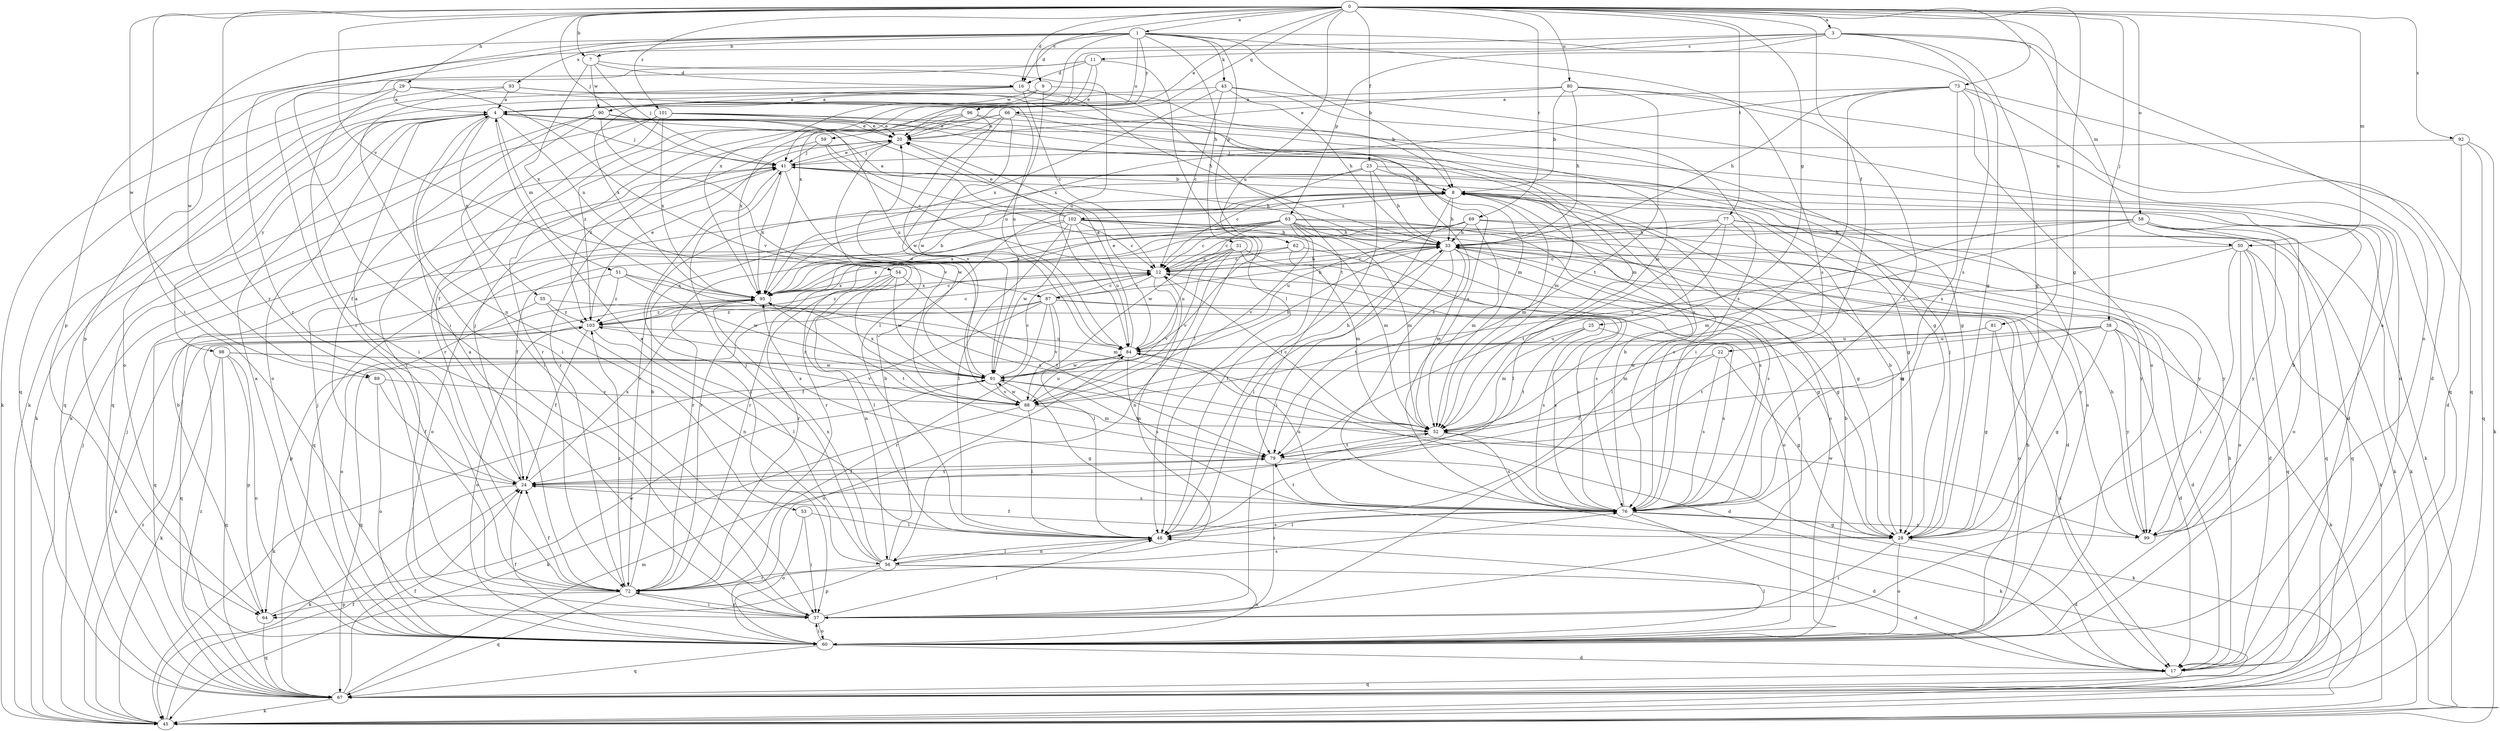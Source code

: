 strict digraph  {
0;
1;
3;
4;
7;
8;
9;
11;
12;
16;
17;
20;
22;
23;
24;
25;
28;
29;
31;
33;
37;
38;
41;
43;
45;
48;
50;
51;
52;
53;
54;
55;
56;
58;
59;
60;
62;
63;
64;
66;
67;
69;
72;
73;
76;
77;
79;
80;
81;
84;
87;
88;
89;
90;
91;
92;
93;
95;
96;
98;
99;
101;
102;
103;
0 -> 1  [label=a];
0 -> 3  [label=a];
0 -> 7  [label=b];
0 -> 9  [label=c];
0 -> 16  [label=d];
0 -> 20  [label=e];
0 -> 22  [label=f];
0 -> 23  [label=f];
0 -> 25  [label=g];
0 -> 28  [label=g];
0 -> 29  [label=h];
0 -> 37  [label=i];
0 -> 38  [label=j];
0 -> 41  [label=j];
0 -> 50  [label=m];
0 -> 58  [label=o];
0 -> 66  [label=q];
0 -> 69  [label=r];
0 -> 72  [label=r];
0 -> 73  [label=s];
0 -> 77  [label=t];
0 -> 80  [label=u];
0 -> 81  [label=u];
0 -> 84  [label=u];
0 -> 87  [label=v];
0 -> 89  [label=w];
0 -> 92  [label=x];
0 -> 101  [label=z];
1 -> 7  [label=b];
1 -> 8  [label=b];
1 -> 16  [label=d];
1 -> 28  [label=g];
1 -> 31  [label=h];
1 -> 37  [label=i];
1 -> 43  [label=k];
1 -> 59  [label=o];
1 -> 62  [label=p];
1 -> 72  [label=r];
1 -> 76  [label=s];
1 -> 89  [label=w];
1 -> 93  [label=x];
1 -> 95  [label=x];
1 -> 96  [label=y];
3 -> 11  [label=c];
3 -> 28  [label=g];
3 -> 41  [label=j];
3 -> 50  [label=m];
3 -> 60  [label=o];
3 -> 63  [label=p];
3 -> 64  [label=p];
3 -> 76  [label=s];
4 -> 20  [label=e];
4 -> 41  [label=j];
4 -> 45  [label=k];
4 -> 51  [label=m];
4 -> 53  [label=n];
4 -> 54  [label=n];
4 -> 55  [label=n];
4 -> 60  [label=o];
4 -> 67  [label=q];
4 -> 98  [label=y];
7 -> 16  [label=d];
7 -> 41  [label=j];
7 -> 84  [label=u];
7 -> 90  [label=w];
7 -> 95  [label=x];
8 -> 33  [label=h];
8 -> 37  [label=i];
8 -> 45  [label=k];
8 -> 52  [label=m];
8 -> 60  [label=o];
8 -> 67  [label=q];
8 -> 76  [label=s];
8 -> 102  [label=z];
9 -> 79  [label=t];
9 -> 84  [label=u];
9 -> 90  [label=w];
9 -> 95  [label=x];
11 -> 16  [label=d];
11 -> 20  [label=e];
11 -> 48  [label=l];
11 -> 64  [label=p];
11 -> 72  [label=r];
11 -> 95  [label=x];
12 -> 33  [label=h];
12 -> 56  [label=n];
12 -> 60  [label=o];
12 -> 87  [label=v];
12 -> 88  [label=v];
12 -> 95  [label=x];
16 -> 4  [label=a];
16 -> 8  [label=b];
16 -> 12  [label=c];
16 -> 33  [label=h];
16 -> 45  [label=k];
16 -> 60  [label=o];
17 -> 33  [label=h];
17 -> 67  [label=q];
20 -> 41  [label=j];
20 -> 52  [label=m];
20 -> 88  [label=v];
20 -> 103  [label=z];
22 -> 24  [label=f];
22 -> 28  [label=g];
22 -> 76  [label=s];
22 -> 91  [label=w];
23 -> 8  [label=b];
23 -> 12  [label=c];
23 -> 33  [label=h];
23 -> 48  [label=l];
23 -> 60  [label=o];
23 -> 72  [label=r];
24 -> 4  [label=a];
24 -> 41  [label=j];
24 -> 45  [label=k];
24 -> 76  [label=s];
24 -> 79  [label=t];
24 -> 95  [label=x];
25 -> 52  [label=m];
25 -> 76  [label=s];
25 -> 79  [label=t];
25 -> 84  [label=u];
28 -> 8  [label=b];
28 -> 17  [label=d];
28 -> 24  [label=f];
28 -> 37  [label=i];
28 -> 41  [label=j];
28 -> 60  [label=o];
29 -> 4  [label=a];
29 -> 37  [label=i];
29 -> 45  [label=k];
29 -> 84  [label=u];
29 -> 88  [label=v];
31 -> 12  [label=c];
31 -> 28  [label=g];
31 -> 56  [label=n];
31 -> 60  [label=o];
31 -> 84  [label=u];
31 -> 88  [label=v];
33 -> 12  [label=c];
33 -> 28  [label=g];
33 -> 48  [label=l];
33 -> 52  [label=m];
33 -> 72  [label=r];
33 -> 76  [label=s];
33 -> 79  [label=t];
33 -> 99  [label=y];
37 -> 48  [label=l];
37 -> 60  [label=o];
37 -> 72  [label=r];
38 -> 17  [label=d];
38 -> 28  [label=g];
38 -> 45  [label=k];
38 -> 52  [label=m];
38 -> 79  [label=t];
38 -> 84  [label=u];
38 -> 99  [label=y];
41 -> 8  [label=b];
41 -> 17  [label=d];
41 -> 20  [label=e];
41 -> 28  [label=g];
41 -> 33  [label=h];
41 -> 37  [label=i];
41 -> 91  [label=w];
41 -> 95  [label=x];
43 -> 4  [label=a];
43 -> 12  [label=c];
43 -> 17  [label=d];
43 -> 33  [label=h];
43 -> 76  [label=s];
43 -> 95  [label=x];
45 -> 24  [label=f];
45 -> 41  [label=j];
45 -> 103  [label=z];
48 -> 56  [label=n];
48 -> 76  [label=s];
50 -> 12  [label=c];
50 -> 17  [label=d];
50 -> 37  [label=i];
50 -> 45  [label=k];
50 -> 48  [label=l];
50 -> 60  [label=o];
50 -> 67  [label=q];
51 -> 52  [label=m];
51 -> 67  [label=q];
51 -> 91  [label=w];
51 -> 95  [label=x];
51 -> 103  [label=z];
52 -> 12  [label=c];
52 -> 45  [label=k];
52 -> 76  [label=s];
52 -> 79  [label=t];
52 -> 95  [label=x];
53 -> 37  [label=i];
53 -> 48  [label=l];
53 -> 60  [label=o];
54 -> 48  [label=l];
54 -> 56  [label=n];
54 -> 79  [label=t];
54 -> 91  [label=w];
54 -> 95  [label=x];
54 -> 103  [label=z];
55 -> 56  [label=n];
55 -> 60  [label=o];
55 -> 76  [label=s];
55 -> 103  [label=z];
56 -> 4  [label=a];
56 -> 8  [label=b];
56 -> 17  [label=d];
56 -> 41  [label=j];
56 -> 48  [label=l];
56 -> 60  [label=o];
56 -> 64  [label=p];
56 -> 72  [label=r];
56 -> 95  [label=x];
58 -> 33  [label=h];
58 -> 45  [label=k];
58 -> 52  [label=m];
58 -> 60  [label=o];
58 -> 67  [label=q];
58 -> 72  [label=r];
58 -> 88  [label=v];
58 -> 99  [label=y];
59 -> 12  [label=c];
59 -> 41  [label=j];
59 -> 48  [label=l];
59 -> 72  [label=r];
60 -> 4  [label=a];
60 -> 8  [label=b];
60 -> 17  [label=d];
60 -> 24  [label=f];
60 -> 33  [label=h];
60 -> 37  [label=i];
60 -> 41  [label=j];
60 -> 48  [label=l];
60 -> 67  [label=q];
60 -> 84  [label=u];
62 -> 12  [label=c];
62 -> 52  [label=m];
62 -> 76  [label=s];
62 -> 95  [label=x];
63 -> 12  [label=c];
63 -> 24  [label=f];
63 -> 28  [label=g];
63 -> 33  [label=h];
63 -> 37  [label=i];
63 -> 48  [label=l];
63 -> 52  [label=m];
63 -> 72  [label=r];
63 -> 76  [label=s];
63 -> 88  [label=v];
63 -> 91  [label=w];
63 -> 95  [label=x];
64 -> 8  [label=b];
64 -> 67  [label=q];
64 -> 91  [label=w];
66 -> 20  [label=e];
66 -> 28  [label=g];
66 -> 52  [label=m];
66 -> 72  [label=r];
66 -> 88  [label=v];
66 -> 91  [label=w];
66 -> 95  [label=x];
67 -> 24  [label=f];
67 -> 41  [label=j];
67 -> 45  [label=k];
67 -> 52  [label=m];
67 -> 103  [label=z];
69 -> 12  [label=c];
69 -> 33  [label=h];
69 -> 52  [label=m];
69 -> 67  [label=q];
69 -> 84  [label=u];
69 -> 95  [label=x];
69 -> 99  [label=y];
72 -> 4  [label=a];
72 -> 8  [label=b];
72 -> 24  [label=f];
72 -> 37  [label=i];
72 -> 64  [label=p];
72 -> 67  [label=q];
72 -> 76  [label=s];
72 -> 103  [label=z];
73 -> 4  [label=a];
73 -> 17  [label=d];
73 -> 33  [label=h];
73 -> 37  [label=i];
73 -> 60  [label=o];
73 -> 67  [label=q];
73 -> 76  [label=s];
73 -> 95  [label=x];
76 -> 8  [label=b];
76 -> 12  [label=c];
76 -> 17  [label=d];
76 -> 28  [label=g];
76 -> 48  [label=l];
76 -> 79  [label=t];
76 -> 84  [label=u];
76 -> 99  [label=y];
77 -> 28  [label=g];
77 -> 33  [label=h];
77 -> 45  [label=k];
77 -> 48  [label=l];
77 -> 72  [label=r];
77 -> 79  [label=t];
77 -> 99  [label=y];
79 -> 24  [label=f];
79 -> 37  [label=i];
79 -> 45  [label=k];
79 -> 95  [label=x];
80 -> 4  [label=a];
80 -> 8  [label=b];
80 -> 20  [label=e];
80 -> 33  [label=h];
80 -> 67  [label=q];
80 -> 76  [label=s];
80 -> 79  [label=t];
81 -> 17  [label=d];
81 -> 28  [label=g];
81 -> 52  [label=m];
81 -> 84  [label=u];
84 -> 4  [label=a];
84 -> 17  [label=d];
84 -> 20  [label=e];
84 -> 67  [label=q];
84 -> 76  [label=s];
84 -> 91  [label=w];
87 -> 12  [label=c];
87 -> 17  [label=d];
87 -> 24  [label=f];
87 -> 33  [label=h];
87 -> 48  [label=l];
87 -> 64  [label=p];
87 -> 72  [label=r];
87 -> 76  [label=s];
87 -> 88  [label=v];
87 -> 103  [label=z];
88 -> 33  [label=h];
88 -> 45  [label=k];
88 -> 48  [label=l];
88 -> 52  [label=m];
88 -> 84  [label=u];
88 -> 91  [label=w];
89 -> 24  [label=f];
89 -> 60  [label=o];
89 -> 88  [label=v];
90 -> 20  [label=e];
90 -> 24  [label=f];
90 -> 37  [label=i];
90 -> 45  [label=k];
90 -> 48  [label=l];
90 -> 84  [label=u];
91 -> 12  [label=c];
91 -> 20  [label=e];
91 -> 28  [label=g];
91 -> 33  [label=h];
91 -> 45  [label=k];
91 -> 79  [label=t];
91 -> 88  [label=v];
91 -> 95  [label=x];
91 -> 103  [label=z];
92 -> 17  [label=d];
92 -> 41  [label=j];
92 -> 45  [label=k];
92 -> 67  [label=q];
93 -> 4  [label=a];
93 -> 37  [label=i];
93 -> 52  [label=m];
93 -> 67  [label=q];
93 -> 76  [label=s];
95 -> 8  [label=b];
95 -> 12  [label=c];
95 -> 45  [label=k];
95 -> 67  [label=q];
95 -> 79  [label=t];
95 -> 103  [label=z];
96 -> 20  [label=e];
96 -> 24  [label=f];
96 -> 76  [label=s];
96 -> 91  [label=w];
96 -> 103  [label=z];
98 -> 45  [label=k];
98 -> 60  [label=o];
98 -> 64  [label=p];
98 -> 67  [label=q];
98 -> 88  [label=v];
98 -> 91  [label=w];
99 -> 4  [label=a];
99 -> 8  [label=b];
99 -> 33  [label=h];
99 -> 91  [label=w];
101 -> 20  [label=e];
101 -> 28  [label=g];
101 -> 37  [label=i];
101 -> 52  [label=m];
101 -> 67  [label=q];
101 -> 72  [label=r];
101 -> 76  [label=s];
101 -> 95  [label=x];
102 -> 4  [label=a];
102 -> 12  [label=c];
102 -> 17  [label=d];
102 -> 20  [label=e];
102 -> 33  [label=h];
102 -> 48  [label=l];
102 -> 52  [label=m];
102 -> 60  [label=o];
102 -> 72  [label=r];
102 -> 84  [label=u];
102 -> 91  [label=w];
102 -> 99  [label=y];
103 -> 12  [label=c];
103 -> 20  [label=e];
103 -> 24  [label=f];
103 -> 48  [label=l];
103 -> 60  [label=o];
103 -> 84  [label=u];
}
